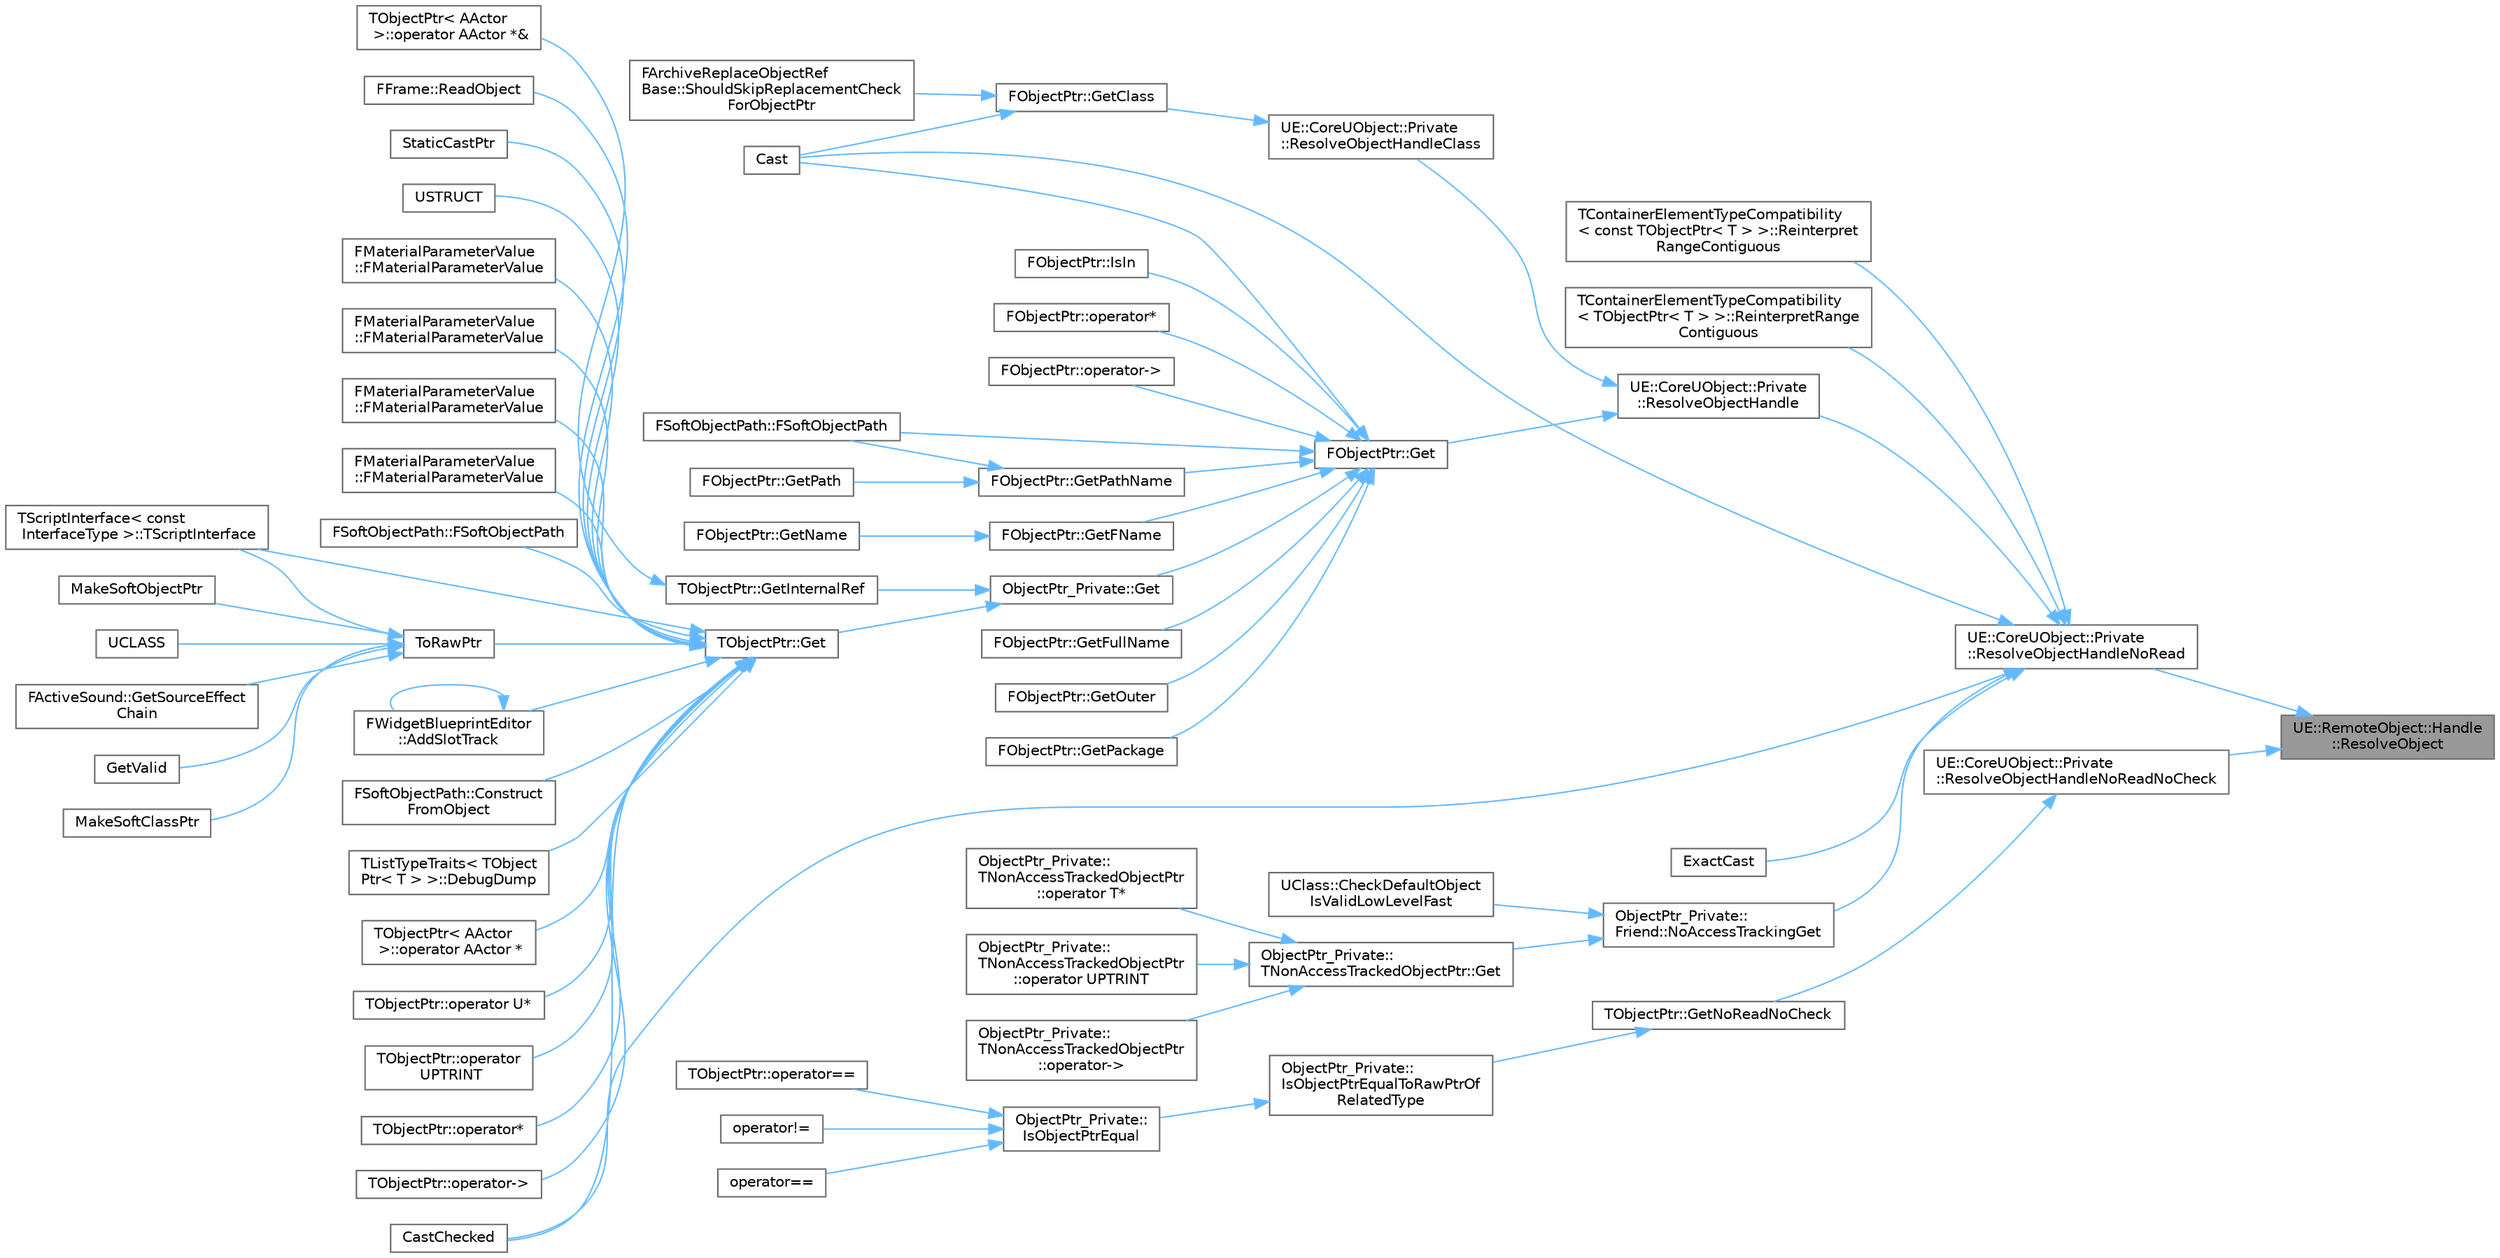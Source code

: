 digraph "UE::RemoteObject::Handle::ResolveObject"
{
 // INTERACTIVE_SVG=YES
 // LATEX_PDF_SIZE
  bgcolor="transparent";
  edge [fontname=Helvetica,fontsize=10,labelfontname=Helvetica,labelfontsize=10];
  node [fontname=Helvetica,fontsize=10,shape=box,height=0.2,width=0.4];
  rankdir="RL";
  Node1 [id="Node000001",label="UE::RemoteObject::Handle\l::ResolveObject",height=0.2,width=0.4,color="gray40", fillcolor="grey60", style="filled", fontcolor="black",tooltip="Resolves a remote object given its stub, aborting the active transaction if the object is unavailable..."];
  Node1 -> Node2 [id="edge1_Node000001_Node000002",dir="back",color="steelblue1",style="solid",tooltip=" "];
  Node2 [id="Node000002",label="UE::CoreUObject::Private\l::ResolveObjectHandleNoRead",height=0.2,width=0.4,color="grey40", fillcolor="white", style="filled",URL="$d9/d98/namespaceUE_1_1CoreUObject_1_1Private.html#a2ceee97798c503a5b003271969f9cc56",tooltip=" "];
  Node2 -> Node3 [id="edge2_Node000002_Node000003",dir="back",color="steelblue1",style="solid",tooltip=" "];
  Node3 [id="Node000003",label="Cast",height=0.2,width=0.4,color="grey40", fillcolor="white", style="filled",URL="$d4/d55/Casts_8h.html#ae8075a18b9eb33bd2ccb92c75f253c90",tooltip=" "];
  Node2 -> Node4 [id="edge3_Node000002_Node000004",dir="back",color="steelblue1",style="solid",tooltip=" "];
  Node4 [id="Node000004",label="CastChecked",height=0.2,width=0.4,color="grey40", fillcolor="white", style="filled",URL="$d4/d55/Casts_8h.html#a6179024f682e78f98f7cfd82c1fdac31",tooltip=" "];
  Node2 -> Node5 [id="edge4_Node000002_Node000005",dir="back",color="steelblue1",style="solid",tooltip=" "];
  Node5 [id="Node000005",label="ExactCast",height=0.2,width=0.4,color="grey40", fillcolor="white", style="filled",URL="$d4/d55/Casts_8h.html#a379def8cb2fe04993cf68b174b182999",tooltip=" "];
  Node2 -> Node6 [id="edge5_Node000002_Node000006",dir="back",color="steelblue1",style="solid",tooltip=" "];
  Node6 [id="Node000006",label="ObjectPtr_Private::\lFriend::NoAccessTrackingGet",height=0.2,width=0.4,color="grey40", fillcolor="white", style="filled",URL="$d1/db5/structObjectPtr__Private_1_1Friend.html#af2ef53df17847a10a3a2dd59b674abfb",tooltip=" "];
  Node6 -> Node7 [id="edge6_Node000006_Node000007",dir="back",color="steelblue1",style="solid",tooltip=" "];
  Node7 [id="Node000007",label="UClass::CheckDefaultObject\lIsValidLowLevelFast",height=0.2,width=0.4,color="grey40", fillcolor="white", style="filled",URL="$d4/d77/classUClass.html#a82c59270da3cef8d1962c1361a4d5b7d",tooltip="Checks if the class default object is valid (not null and its address is a properly aligned pointer)"];
  Node6 -> Node8 [id="edge7_Node000006_Node000008",dir="back",color="steelblue1",style="solid",tooltip=" "];
  Node8 [id="Node000008",label="ObjectPtr_Private::\lTNonAccessTrackedObjectPtr::Get",height=0.2,width=0.4,color="grey40", fillcolor="white", style="filled",URL="$df/d8a/classObjectPtr__Private_1_1TNonAccessTrackedObjectPtr.html#ac5f292c37704b650712b7260faf11bdd",tooltip=" "];
  Node8 -> Node9 [id="edge8_Node000008_Node000009",dir="back",color="steelblue1",style="solid",tooltip=" "];
  Node9 [id="Node000009",label="ObjectPtr_Private::\lTNonAccessTrackedObjectPtr\l::operator T*",height=0.2,width=0.4,color="grey40", fillcolor="white", style="filled",URL="$df/d8a/classObjectPtr__Private_1_1TNonAccessTrackedObjectPtr.html#af16ff7475e0b52581cdbf03ebd7a9908",tooltip=" "];
  Node8 -> Node10 [id="edge9_Node000008_Node000010",dir="back",color="steelblue1",style="solid",tooltip=" "];
  Node10 [id="Node000010",label="ObjectPtr_Private::\lTNonAccessTrackedObjectPtr\l::operator UPTRINT",height=0.2,width=0.4,color="grey40", fillcolor="white", style="filled",URL="$df/d8a/classObjectPtr__Private_1_1TNonAccessTrackedObjectPtr.html#a6440f0dc3fd66ea5a021df7df8704502",tooltip=" "];
  Node8 -> Node11 [id="edge10_Node000008_Node000011",dir="back",color="steelblue1",style="solid",tooltip=" "];
  Node11 [id="Node000011",label="ObjectPtr_Private::\lTNonAccessTrackedObjectPtr\l::operator-\>",height=0.2,width=0.4,color="grey40", fillcolor="white", style="filled",URL="$df/d8a/classObjectPtr__Private_1_1TNonAccessTrackedObjectPtr.html#afa8ca06389a89b3b35c0cf26b729d38d",tooltip=" "];
  Node2 -> Node12 [id="edge11_Node000002_Node000012",dir="back",color="steelblue1",style="solid",tooltip=" "];
  Node12 [id="Node000012",label="TContainerElementTypeCompatibility\l\< const TObjectPtr\< T \> \>::Reinterpret\lRangeContiguous",height=0.2,width=0.4,color="grey40", fillcolor="white", style="filled",URL="$d5/d3e/structTContainerElementTypeCompatibility_3_01const_01TObjectPtr_3_01T_01_4_01_4.html#a161e120af90da864f622169b6917f6a2",tooltip=" "];
  Node2 -> Node13 [id="edge12_Node000002_Node000013",dir="back",color="steelblue1",style="solid",tooltip=" "];
  Node13 [id="Node000013",label="TContainerElementTypeCompatibility\l\< TObjectPtr\< T \> \>::ReinterpretRange\lContiguous",height=0.2,width=0.4,color="grey40", fillcolor="white", style="filled",URL="$d6/d0d/structTContainerElementTypeCompatibility_3_01TObjectPtr_3_01T_01_4_01_4.html#a79cf1a5b293bc753088dfd79bb6a4ab0",tooltip=" "];
  Node2 -> Node14 [id="edge13_Node000002_Node000014",dir="back",color="steelblue1",style="solid",tooltip=" "];
  Node14 [id="Node000014",label="UE::CoreUObject::Private\l::ResolveObjectHandle",height=0.2,width=0.4,color="grey40", fillcolor="white", style="filled",URL="$d9/d98/namespaceUE_1_1CoreUObject_1_1Private.html#a745deda04ce0a419e649330f978ccefe",tooltip=" "];
  Node14 -> Node15 [id="edge14_Node000014_Node000015",dir="back",color="steelblue1",style="solid",tooltip=" "];
  Node15 [id="Node000015",label="FObjectPtr::Get",height=0.2,width=0.4,color="grey40", fillcolor="white", style="filled",URL="$d7/d0d/structFObjectPtr.html#a05ba2fa0f019cad9fcd6304385ba5724",tooltip=" "];
  Node15 -> Node16 [id="edge15_Node000015_Node000016",dir="back",color="steelblue1",style="solid",tooltip=" "];
  Node16 [id="Node000016",label="FSoftObjectPath::FSoftObjectPath",height=0.2,width=0.4,color="grey40", fillcolor="white", style="filled",URL="$d7/d47/structFSoftObjectPath.html#a8ab5be125d4e10b2445a4c73695e6e81",tooltip=" "];
  Node15 -> Node3 [id="edge16_Node000015_Node000003",dir="back",color="steelblue1",style="solid",tooltip=" "];
  Node15 -> Node17 [id="edge17_Node000015_Node000017",dir="back",color="steelblue1",style="solid",tooltip=" "];
  Node17 [id="Node000017",label="ObjectPtr_Private::Get",height=0.2,width=0.4,color="grey40", fillcolor="white", style="filled",URL="$d6/de0/namespaceObjectPtr__Private.html#a16c240bb701b8e7d3d05cf586cc922cc",tooltip="Resolve and return the underlying reference."];
  Node17 -> Node18 [id="edge18_Node000017_Node000018",dir="back",color="steelblue1",style="solid",tooltip=" "];
  Node18 [id="Node000018",label="TObjectPtr::Get",height=0.2,width=0.4,color="grey40", fillcolor="white", style="filled",URL="$d4/d0b/structTObjectPtr.html#aaaac764c657d4d701ca5a81446d4e1b3",tooltip=" "];
  Node18 -> Node19 [id="edge19_Node000018_Node000019",dir="back",color="steelblue1",style="solid",tooltip=" "];
  Node19 [id="Node000019",label="FMaterialParameterValue\l::FMaterialParameterValue",height=0.2,width=0.4,color="grey40", fillcolor="white", style="filled",URL="$d0/d9c/structFMaterialParameterValue.html#ae26bbd1ef5892543f141910a3a9a5d67",tooltip=" "];
  Node18 -> Node20 [id="edge20_Node000018_Node000020",dir="back",color="steelblue1",style="solid",tooltip=" "];
  Node20 [id="Node000020",label="FMaterialParameterValue\l::FMaterialParameterValue",height=0.2,width=0.4,color="grey40", fillcolor="white", style="filled",URL="$d0/d9c/structFMaterialParameterValue.html#aff69d7b38e612565fd87a4345b3df0b5",tooltip=" "];
  Node18 -> Node21 [id="edge21_Node000018_Node000021",dir="back",color="steelblue1",style="solid",tooltip=" "];
  Node21 [id="Node000021",label="FMaterialParameterValue\l::FMaterialParameterValue",height=0.2,width=0.4,color="grey40", fillcolor="white", style="filled",URL="$d0/d9c/structFMaterialParameterValue.html#aa8ade32838d07de662ab0af99c24752c",tooltip=" "];
  Node18 -> Node22 [id="edge22_Node000018_Node000022",dir="back",color="steelblue1",style="solid",tooltip=" "];
  Node22 [id="Node000022",label="FMaterialParameterValue\l::FMaterialParameterValue",height=0.2,width=0.4,color="grey40", fillcolor="white", style="filled",URL="$d0/d9c/structFMaterialParameterValue.html#acff199fb7e591fd9f4b9764c1405a507",tooltip=" "];
  Node18 -> Node23 [id="edge23_Node000018_Node000023",dir="back",color="steelblue1",style="solid",tooltip=" "];
  Node23 [id="Node000023",label="FSoftObjectPath::FSoftObjectPath",height=0.2,width=0.4,color="grey40", fillcolor="white", style="filled",URL="$d7/d47/structFSoftObjectPath.html#a1ac65e0576fd8053026f3027674e31a2",tooltip=" "];
  Node18 -> Node24 [id="edge24_Node000018_Node000024",dir="back",color="steelblue1",style="solid",tooltip=" "];
  Node24 [id="Node000024",label="TScriptInterface\< const\l InterfaceType \>::TScriptInterface",height=0.2,width=0.4,color="grey40", fillcolor="white", style="filled",URL="$dd/d73/classTScriptInterface.html#a43f111e4836ea6ce4f5dd40e00d1c0b0",tooltip=" "];
  Node18 -> Node25 [id="edge25_Node000018_Node000025",dir="back",color="steelblue1",style="solid",tooltip=" "];
  Node25 [id="Node000025",label="FWidgetBlueprintEditor\l::AddSlotTrack",height=0.2,width=0.4,color="grey40", fillcolor="white", style="filled",URL="$d6/de0/classFWidgetBlueprintEditor.html#a5d898dafc466a96f082e55da63e2fff1",tooltip="Add an animation track for the supplied slot to the current animation."];
  Node25 -> Node25 [id="edge26_Node000025_Node000025",dir="back",color="steelblue1",style="solid",tooltip=" "];
  Node18 -> Node4 [id="edge27_Node000018_Node000004",dir="back",color="steelblue1",style="solid",tooltip=" "];
  Node18 -> Node26 [id="edge28_Node000018_Node000026",dir="back",color="steelblue1",style="solid",tooltip=" "];
  Node26 [id="Node000026",label="FSoftObjectPath::Construct\lFromObject",height=0.2,width=0.4,color="grey40", fillcolor="white", style="filled",URL="$d7/d47/structFSoftObjectPath.html#acf6d205e94562c0ff350535a70b48592",tooltip=" "];
  Node18 -> Node27 [id="edge29_Node000018_Node000027",dir="back",color="steelblue1",style="solid",tooltip=" "];
  Node27 [id="Node000027",label="TListTypeTraits\< TObject\lPtr\< T \> \>::DebugDump",height=0.2,width=0.4,color="grey40", fillcolor="white", style="filled",URL="$da/ded/structTListTypeTraits_3_01TObjectPtr_3_01T_01_4_01_4.html#a05ce39f1a72208f323da0f787598e3f9",tooltip=" "];
  Node18 -> Node28 [id="edge30_Node000018_Node000028",dir="back",color="steelblue1",style="solid",tooltip=" "];
  Node28 [id="Node000028",label="TObjectPtr\< AActor\l \>::operator AActor *",height=0.2,width=0.4,color="grey40", fillcolor="white", style="filled",URL="$d4/d0b/structTObjectPtr.html#a51f9b1fe497d32dc5987428a4a34c924",tooltip=" "];
  Node18 -> Node29 [id="edge31_Node000018_Node000029",dir="back",color="steelblue1",style="solid",tooltip=" "];
  Node29 [id="Node000029",label="TObjectPtr::operator U*",height=0.2,width=0.4,color="grey40", fillcolor="white", style="filled",URL="$d4/d0b/structTObjectPtr.html#ad3b77f3d26eee662979e8164c2b528d9",tooltip=" "];
  Node18 -> Node30 [id="edge32_Node000018_Node000030",dir="back",color="steelblue1",style="solid",tooltip=" "];
  Node30 [id="Node000030",label="TObjectPtr::operator\l UPTRINT",height=0.2,width=0.4,color="grey40", fillcolor="white", style="filled",URL="$d4/d0b/structTObjectPtr.html#ad2dce3dc598dcef42a1b8674cff255a1",tooltip=" "];
  Node18 -> Node31 [id="edge33_Node000018_Node000031",dir="back",color="steelblue1",style="solid",tooltip=" "];
  Node31 [id="Node000031",label="TObjectPtr::operator*",height=0.2,width=0.4,color="grey40", fillcolor="white", style="filled",URL="$d4/d0b/structTObjectPtr.html#af3d2c0738ad7dd628322d1fa524e27e4",tooltip=" "];
  Node18 -> Node32 [id="edge34_Node000018_Node000032",dir="back",color="steelblue1",style="solid",tooltip=" "];
  Node32 [id="Node000032",label="TObjectPtr::operator-\>",height=0.2,width=0.4,color="grey40", fillcolor="white", style="filled",URL="$d4/d0b/structTObjectPtr.html#a54520f213567f8c851bef8e3d3185f24",tooltip=" "];
  Node18 -> Node33 [id="edge35_Node000018_Node000033",dir="back",color="steelblue1",style="solid",tooltip=" "];
  Node33 [id="Node000033",label="FFrame::ReadObject",height=0.2,width=0.4,color="grey40", fillcolor="white", style="filled",URL="$d0/d68/structFFrame.html#a98f9bf992cbde0d7e54ab3b7a2ae601b",tooltip=" "];
  Node18 -> Node34 [id="edge36_Node000018_Node000034",dir="back",color="steelblue1",style="solid",tooltip=" "];
  Node34 [id="Node000034",label="StaticCastPtr",height=0.2,width=0.4,color="grey40", fillcolor="white", style="filled",URL="$d6/d75/ObjectPtr_8h.html#a4f3a893e9eb31d7628fe723fd97157ee",tooltip=" "];
  Node18 -> Node35 [id="edge37_Node000018_Node000035",dir="back",color="steelblue1",style="solid",tooltip=" "];
  Node35 [id="Node000035",label="ToRawPtr",height=0.2,width=0.4,color="grey40", fillcolor="white", style="filled",URL="$d6/d75/ObjectPtr_8h.html#af0ba8050fb680eab39940b2fc0d96440",tooltip=" "];
  Node35 -> Node24 [id="edge38_Node000035_Node000024",dir="back",color="steelblue1",style="solid",tooltip=" "];
  Node35 -> Node36 [id="edge39_Node000035_Node000036",dir="back",color="steelblue1",style="solid",tooltip=" "];
  Node36 [id="Node000036",label="FActiveSound::GetSourceEffect\lChain",height=0.2,width=0.4,color="grey40", fillcolor="white", style="filled",URL="$d1/d1d/structFActiveSound.html#aba73b51bbdef211c230c86b1bf034fbd",tooltip=" "];
  Node35 -> Node37 [id="edge40_Node000035_Node000037",dir="back",color="steelblue1",style="solid",tooltip=" "];
  Node37 [id="Node000037",label="GetValid",height=0.2,width=0.4,color="grey40", fillcolor="white", style="filled",URL="$d6/d75/ObjectPtr_8h.html#a1efc504743d2cfb21347e9831513d038",tooltip="Returns a pointer to a valid object if the Test object passes IsValid() tests, otherwise null."];
  Node35 -> Node38 [id="edge41_Node000035_Node000038",dir="back",color="steelblue1",style="solid",tooltip=" "];
  Node38 [id="Node000038",label="MakeSoftClassPtr",height=0.2,width=0.4,color="grey40", fillcolor="white", style="filled",URL="$d8/d46/SoftObjectPtr_8h.html#ad2793487dd8ff8e38fbc20e9f1377dba",tooltip=" "];
  Node35 -> Node39 [id="edge42_Node000035_Node000039",dir="back",color="steelblue1",style="solid",tooltip=" "];
  Node39 [id="Node000039",label="MakeSoftObjectPtr",height=0.2,width=0.4,color="grey40", fillcolor="white", style="filled",URL="$d8/d46/SoftObjectPtr_8h.html#a5bd391af98e3de31e18df63669e2e187",tooltip=" "];
  Node35 -> Node40 [id="edge43_Node000035_Node000040",dir="back",color="steelblue1",style="solid",tooltip=" "];
  Node40 [id="Node000040",label="UCLASS",height=0.2,width=0.4,color="grey40", fillcolor="white", style="filled",URL="$d0/d43/Actor_8h.html#a423673fc0112544852d21aa5fa46cd19",tooltip="Actor is the base class for an Object that can be placed or spawned in a level."];
  Node18 -> Node41 [id="edge44_Node000018_Node000041",dir="back",color="steelblue1",style="solid",tooltip=" "];
  Node41 [id="Node000041",label="USTRUCT",height=0.2,width=0.4,color="grey40", fillcolor="white", style="filled",URL="$d6/da1/StructUtils_2SharedStruct_8h.html#a630f4154ed37d37254fe38d6da615fb1",tooltip="FSharedStruct works similarly as a TSharedPtr<FInstancedStruct> but avoids the double pointer indirec..."];
  Node17 -> Node42 [id="edge45_Node000017_Node000042",dir="back",color="steelblue1",style="solid",tooltip=" "];
  Node42 [id="Node000042",label="TObjectPtr::GetInternalRef",height=0.2,width=0.4,color="grey40", fillcolor="white", style="filled",URL="$d4/d0b/structTObjectPtr.html#a0981e69972a8db13b1f2d93d2d9570eb",tooltip=" "];
  Node42 -> Node43 [id="edge46_Node000042_Node000043",dir="back",color="steelblue1",style="solid",tooltip=" "];
  Node43 [id="Node000043",label="TObjectPtr\< AActor\l \>::operator AActor *&",height=0.2,width=0.4,color="grey40", fillcolor="white", style="filled",URL="$d4/d0b/structTObjectPtr.html#a979808926308651280788fe6a9457000",tooltip=" "];
  Node15 -> Node44 [id="edge47_Node000015_Node000044",dir="back",color="steelblue1",style="solid",tooltip=" "];
  Node44 [id="Node000044",label="FObjectPtr::GetFName",height=0.2,width=0.4,color="grey40", fillcolor="white", style="filled",URL="$d7/d0d/structFObjectPtr.html#abbb3147b95365bbf9abfb874be8ed47c",tooltip=" "];
  Node44 -> Node45 [id="edge48_Node000044_Node000045",dir="back",color="steelblue1",style="solid",tooltip=" "];
  Node45 [id="Node000045",label="FObjectPtr::GetName",height=0.2,width=0.4,color="grey40", fillcolor="white", style="filled",URL="$d7/d0d/structFObjectPtr.html#ada37f9326fb7edcf14284e22e8ecd912",tooltip=" "];
  Node15 -> Node46 [id="edge49_Node000015_Node000046",dir="back",color="steelblue1",style="solid",tooltip=" "];
  Node46 [id="Node000046",label="FObjectPtr::GetFullName",height=0.2,width=0.4,color="grey40", fillcolor="white", style="filled",URL="$d7/d0d/structFObjectPtr.html#ae77b124d69763571cb66a0e424ed2c7a",tooltip="Returns the fully qualified pathname for this object as well as the name of the class,..."];
  Node15 -> Node47 [id="edge50_Node000015_Node000047",dir="back",color="steelblue1",style="solid",tooltip=" "];
  Node47 [id="Node000047",label="FObjectPtr::GetOuter",height=0.2,width=0.4,color="grey40", fillcolor="white", style="filled",URL="$d7/d0d/structFObjectPtr.html#a2b597ce2b33dab6576b1f15212e78355",tooltip=" "];
  Node15 -> Node48 [id="edge51_Node000015_Node000048",dir="back",color="steelblue1",style="solid",tooltip=" "];
  Node48 [id="Node000048",label="FObjectPtr::GetPackage",height=0.2,width=0.4,color="grey40", fillcolor="white", style="filled",URL="$d7/d0d/structFObjectPtr.html#a289dc4bf8ddbabf35aae40991d221607",tooltip=" "];
  Node15 -> Node49 [id="edge52_Node000015_Node000049",dir="back",color="steelblue1",style="solid",tooltip=" "];
  Node49 [id="Node000049",label="FObjectPtr::GetPathName",height=0.2,width=0.4,color="grey40", fillcolor="white", style="filled",URL="$d7/d0d/structFObjectPtr.html#aeb6fe7f0d75c0e60d2185846fa3beed1",tooltip=" "];
  Node49 -> Node16 [id="edge53_Node000049_Node000016",dir="back",color="steelblue1",style="solid",tooltip=" "];
  Node49 -> Node50 [id="edge54_Node000049_Node000050",dir="back",color="steelblue1",style="solid",tooltip=" "];
  Node50 [id="Node000050",label="FObjectPtr::GetPath",height=0.2,width=0.4,color="grey40", fillcolor="white", style="filled",URL="$d7/d0d/structFObjectPtr.html#a24aa3572fce5ea4d77e8e543388559dd",tooltip=" "];
  Node15 -> Node51 [id="edge55_Node000015_Node000051",dir="back",color="steelblue1",style="solid",tooltip=" "];
  Node51 [id="Node000051",label="FObjectPtr::IsIn",height=0.2,width=0.4,color="grey40", fillcolor="white", style="filled",URL="$d7/d0d/structFObjectPtr.html#a220d302aa839fc37dacc237d563b62c1",tooltip=" "];
  Node15 -> Node52 [id="edge56_Node000015_Node000052",dir="back",color="steelblue1",style="solid",tooltip=" "];
  Node52 [id="Node000052",label="FObjectPtr::operator*",height=0.2,width=0.4,color="grey40", fillcolor="white", style="filled",URL="$d7/d0d/structFObjectPtr.html#af5f7d9720831741120b19246122b4484",tooltip=" "];
  Node15 -> Node53 [id="edge57_Node000015_Node000053",dir="back",color="steelblue1",style="solid",tooltip=" "];
  Node53 [id="Node000053",label="FObjectPtr::operator-\>",height=0.2,width=0.4,color="grey40", fillcolor="white", style="filled",URL="$d7/d0d/structFObjectPtr.html#af3705e0df0ccb91639e480ed2f08f74b",tooltip=" "];
  Node14 -> Node54 [id="edge58_Node000014_Node000054",dir="back",color="steelblue1",style="solid",tooltip=" "];
  Node54 [id="Node000054",label="UE::CoreUObject::Private\l::ResolveObjectHandleClass",height=0.2,width=0.4,color="grey40", fillcolor="white", style="filled",URL="$d9/d98/namespaceUE_1_1CoreUObject_1_1Private.html#aba52ac982482f6a70e0cd9d4da2b8bfc",tooltip=" "];
  Node54 -> Node55 [id="edge59_Node000054_Node000055",dir="back",color="steelblue1",style="solid",tooltip=" "];
  Node55 [id="Node000055",label="FObjectPtr::GetClass",height=0.2,width=0.4,color="grey40", fillcolor="white", style="filled",URL="$d7/d0d/structFObjectPtr.html#a7e8d663ee5afd4e78258d79e3785379b",tooltip=" "];
  Node55 -> Node3 [id="edge60_Node000055_Node000003",dir="back",color="steelblue1",style="solid",tooltip=" "];
  Node55 -> Node56 [id="edge61_Node000055_Node000056",dir="back",color="steelblue1",style="solid",tooltip=" "];
  Node56 [id="Node000056",label="FArchiveReplaceObjectRef\lBase::ShouldSkipReplacementCheck\lForObjectPtr",height=0.2,width=0.4,color="grey40", fillcolor="white", style="filled",URL="$d1/d90/classFArchiveReplaceObjectRefBase.html#ab759b6524120d388df84ed4c8b525af1",tooltip=" "];
  Node1 -> Node57 [id="edge62_Node000001_Node000057",dir="back",color="steelblue1",style="solid",tooltip=" "];
  Node57 [id="Node000057",label="UE::CoreUObject::Private\l::ResolveObjectHandleNoReadNoCheck",height=0.2,width=0.4,color="grey40", fillcolor="white", style="filled",URL="$d9/d98/namespaceUE_1_1CoreUObject_1_1Private.html#a18c4d0b8f8ffe60d4b750589d758d7c7",tooltip="Resolves an ObjectHandle without checking if already resolved."];
  Node57 -> Node58 [id="edge63_Node000057_Node000058",dir="back",color="steelblue1",style="solid",tooltip=" "];
  Node58 [id="Node000058",label="TObjectPtr::GetNoReadNoCheck",height=0.2,width=0.4,color="grey40", fillcolor="white", style="filled",URL="$d4/d0b/structTObjectPtr.html#a2928f929dcd1bbb47449316dab3c5d74",tooltip=" "];
  Node58 -> Node59 [id="edge64_Node000058_Node000059",dir="back",color="steelblue1",style="solid",tooltip=" "];
  Node59 [id="Node000059",label="ObjectPtr_Private::\lIsObjectPtrEqualToRawPtrOf\lRelatedType",height=0.2,width=0.4,color="grey40", fillcolor="white", style="filled",URL="$d6/de0/namespaceObjectPtr__Private.html#a779524baad498ef4fc770f67c20f59aa",tooltip=" "];
  Node59 -> Node60 [id="edge65_Node000059_Node000060",dir="back",color="steelblue1",style="solid",tooltip=" "];
  Node60 [id="Node000060",label="ObjectPtr_Private::\lIsObjectPtrEqual",height=0.2,width=0.4,color="grey40", fillcolor="white", style="filled",URL="$d6/de0/namespaceObjectPtr__Private.html#a1f3b4eb42bacc17a610867d9949d1f60",tooltip="Perform shallow equality check between a TObjectPtr and another (non TObjectPtr) type that we can coe..."];
  Node60 -> Node61 [id="edge66_Node000060_Node000061",dir="back",color="steelblue1",style="solid",tooltip=" "];
  Node61 [id="Node000061",label="operator!=",height=0.2,width=0.4,color="grey40", fillcolor="white", style="filled",URL="$d6/d75/ObjectPtr_8h.html#acc5031c5eef6a6bf689026ccd68a7600",tooltip=" "];
  Node60 -> Node62 [id="edge67_Node000060_Node000062",dir="back",color="steelblue1",style="solid",tooltip=" "];
  Node62 [id="Node000062",label="operator==",height=0.2,width=0.4,color="grey40", fillcolor="white", style="filled",URL="$d6/d75/ObjectPtr_8h.html#a45f972f4363e347da89b134a9c31f58f",tooltip=" "];
  Node60 -> Node63 [id="edge68_Node000060_Node000063",dir="back",color="steelblue1",style="solid",tooltip=" "];
  Node63 [id="Node000063",label="TObjectPtr::operator==",height=0.2,width=0.4,color="grey40", fillcolor="white", style="filled",URL="$d4/d0b/structTObjectPtr.html#adbc89a3227cd877e9faf5ad9d4acfc0d",tooltip=" "];
}
